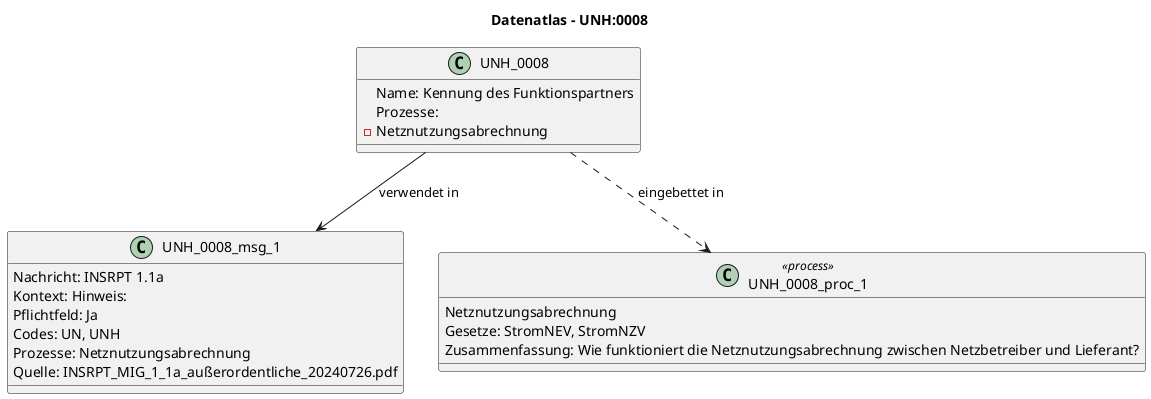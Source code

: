 @startuml
title Datenatlas – UNH:0008
class UNH_0008 {
  Name: Kennung des Funktionspartners
  Prozesse:
    - Netznutzungsabrechnung
}
class UNH_0008_msg_1 {
  Nachricht: INSRPT 1.1a
  Kontext: Hinweis:
  Pflichtfeld: Ja
  Codes: UN, UNH
  Prozesse: Netznutzungsabrechnung
  Quelle: INSRPT_MIG_1_1a_außerordentliche_20240726.pdf
}
UNH_0008 --> UNH_0008_msg_1 : verwendet in
class UNH_0008_proc_1 <<process>> {
  Netznutzungsabrechnung
  Gesetze: StromNEV, StromNZV
  Zusammenfassung: Wie funktioniert die Netznutzungsabrechnung zwischen Netzbetreiber und Lieferant?
}
UNH_0008 ..> UNH_0008_proc_1 : eingebettet in
@enduml